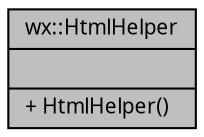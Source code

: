digraph "wx::HtmlHelper"
{
 // INTERACTIVE_SVG=YES
  edge [fontname="Verdana",fontsize="10",labelfontname="Verdana",labelfontsize="10"];
  node [fontname="Verdana",fontsize="10",shape=record];
  Node1 [label="{wx::HtmlHelper\n||+ HtmlHelper()\l}",height=0.2,width=0.4,color="black", fillcolor="grey75", style="filled", fontcolor="black"];
}
